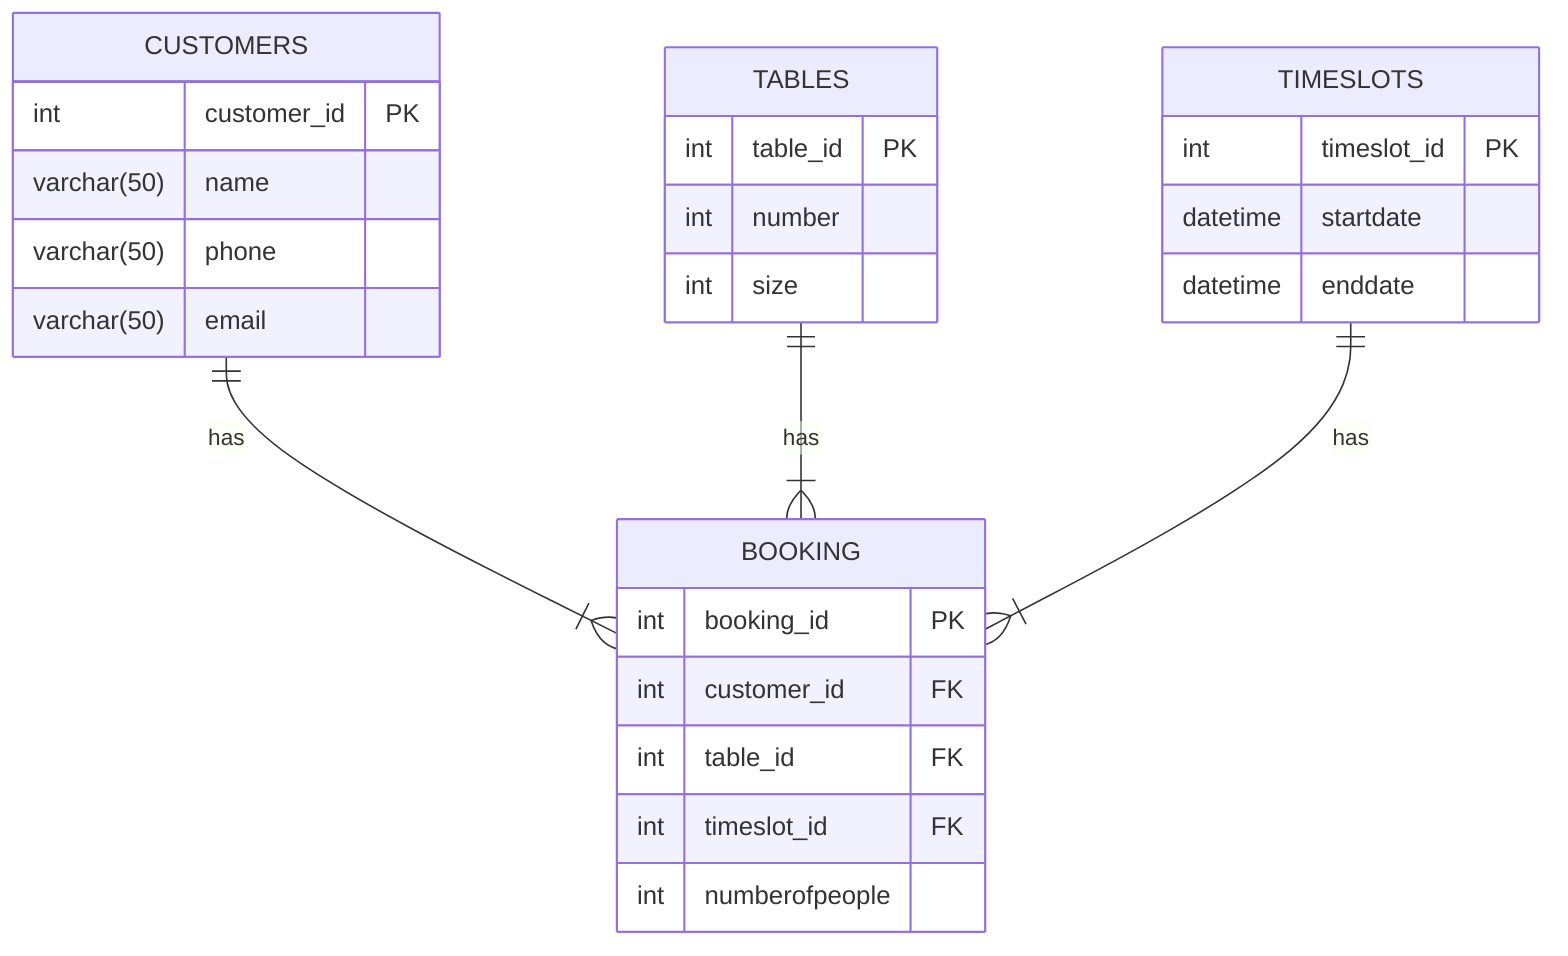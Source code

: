 erDiagram
    BOOKING {
        int booking_id PK
        int customer_id FK
        int table_id FK
        int timeslot_id FK
        int numberofpeople
    }
    CUSTOMERS {
        int customer_id PK
        varchar(50) name
        varchar(50) phone
        varchar(50) email
    }
    TABLES {
        int table_id PK
        int number
        int size
    }
    TIMESLOTS {
        int timeslot_id PK
        datetime startdate
        datetime enddate
    }

    CUSTOMERS ||--|{ BOOKING : has
    TABLES ||--|{ BOOKING : has
    TIMESLOTS ||--|{ BOOKING : has